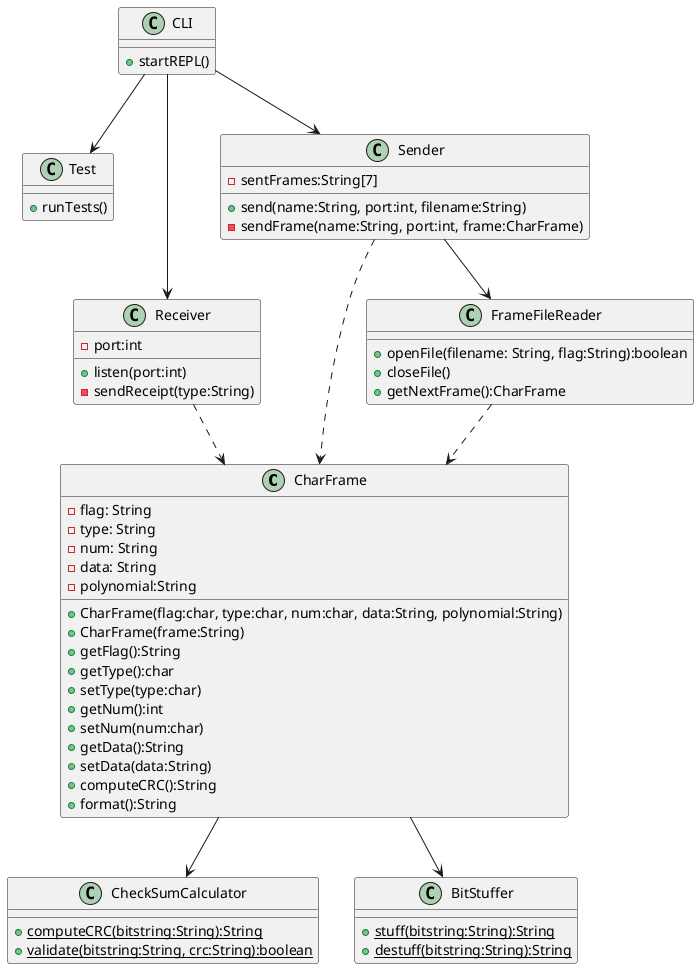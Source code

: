@startuml
skinparam defaultFontName Courier 10 Pitch
class CharFrame{
	-flag: String
	-type: String
	-num: String
	-data: String
	-polynomial:String

	/'the idea is for the constructor to immediately convert fields to
	easier to work with bit strings'/
	+CharFrame(flag:char, type:char, num:char, data:String, polynomial:String)
	+CharFrame(frame:String)
	+getFlag():String
	+getType():char
	+setType(type:char)
	+getNum():int
	+setNum(num:char)
	+getData():String
	+setData(data:String)
	+computeCRC():String
	+format():String
}
class CheckSumCalculator{
	{static} +computeCRC(bitstring:String):String
	{static} +validate(bitstring:String, crc:String):boolean
}
class BitStuffer{
	{static} +stuff(bitstring:String):String
	{static} +destuff(bitstring:String):String
}
class FrameFileReader{

	+openFile(filename: String, flag:String):boolean
	+closeFile()
	+getNextFrame():CharFrame

}
class CLI{
	+startREPL()
}
class Test{
	+runTests()
}

class Receiver{
	-port:int

	+listen(port:int)
	-sendReceipt(type:String)
}
class Sender{
	-sentFrames:String[7]/'needed to resend'/

	+send(name:String, port:int, filename:String)
	-sendFrame(name:String, port:int, frame:CharFrame)
}

CLI --> Sender
CLI --> Receiver

FrameFileReader ..> CharFrame
CharFrame --> CheckSumCalculator
CharFrame --> BitStuffer

CLI --> Test
Sender --> FrameFileReader
Sender ..> CharFrame
Receiver ..> CharFrame
@enduml
